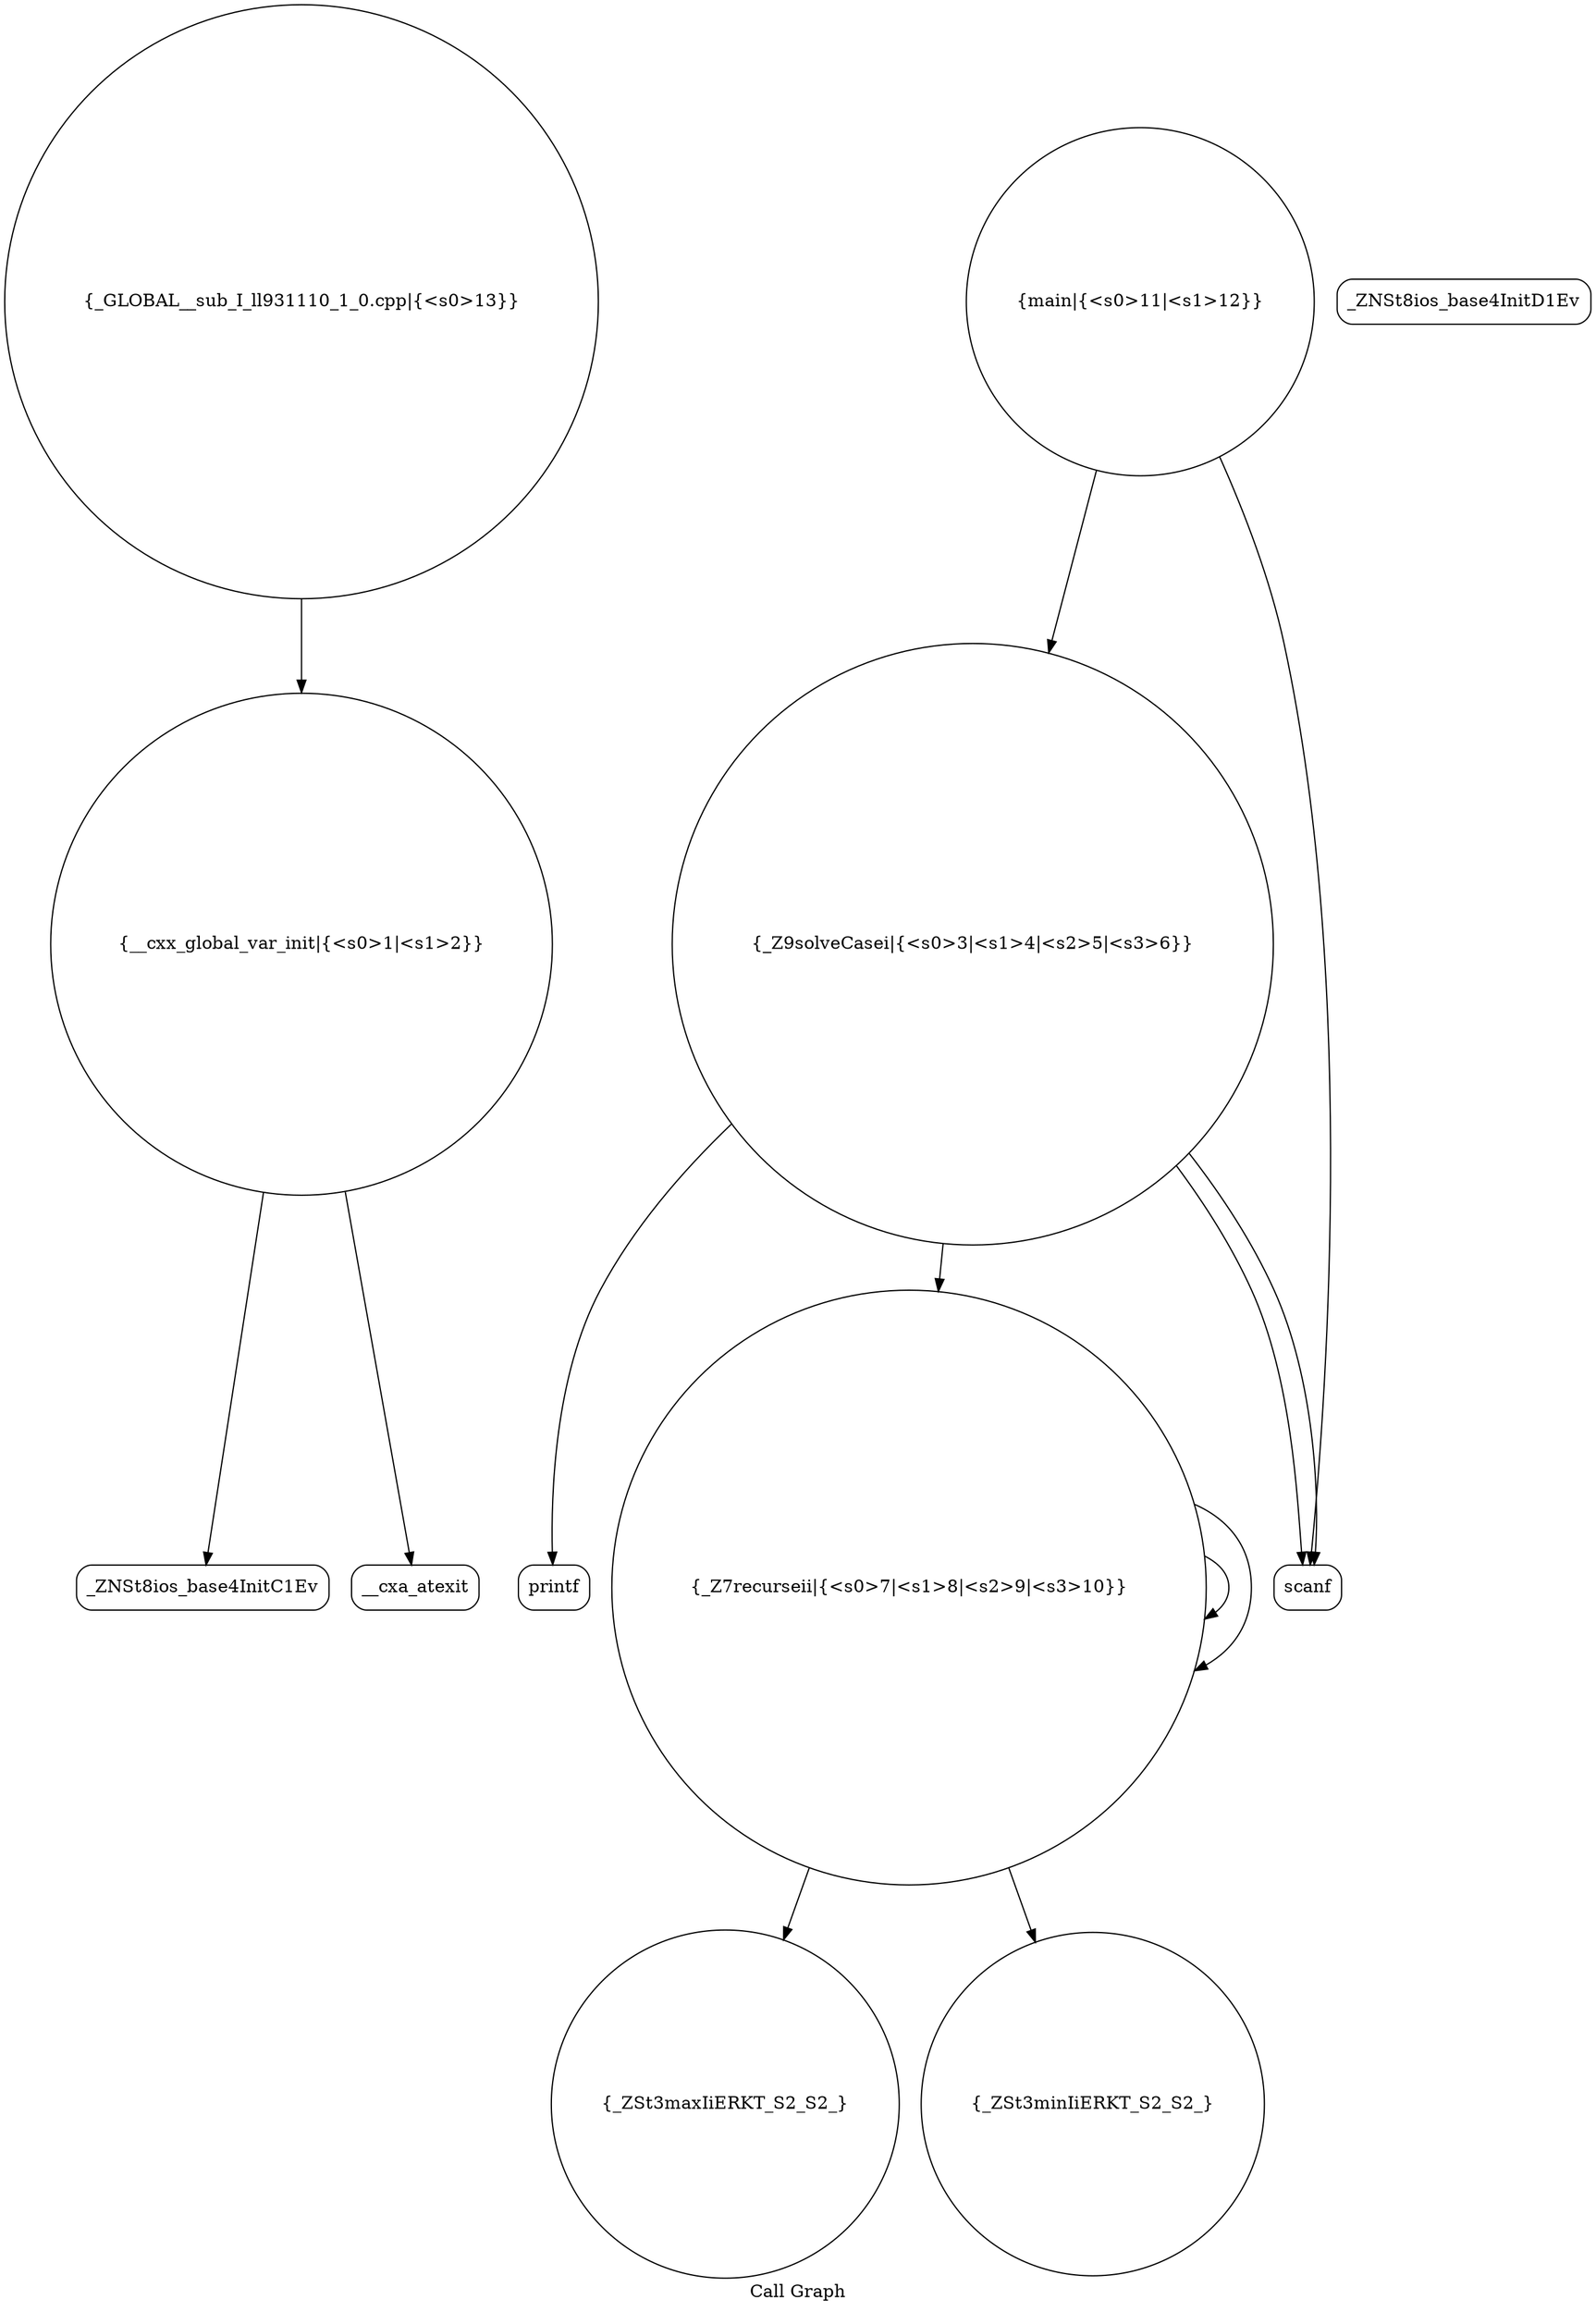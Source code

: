 digraph "Call Graph" {
	label="Call Graph";

	Node0x55e0045ec160 [shape=record,shape=circle,label="{__cxx_global_var_init|{<s0>1|<s1>2}}"];
	Node0x55e0045ec160:s0 -> Node0x55e0045ec5f0[color=black];
	Node0x55e0045ec160:s1 -> Node0x55e0045ec6f0[color=black];
	Node0x55e0045ec8f0 [shape=record,shape=Mrecord,label="{printf}"];
	Node0x55e0045ec670 [shape=record,shape=Mrecord,label="{_ZNSt8ios_base4InitD1Ev}"];
	Node0x55e0045ec9f0 [shape=record,shape=circle,label="{_ZSt3maxIiERKT_S2_S2_}"];
	Node0x55e0045ec770 [shape=record,shape=circle,label="{_Z9solveCasei|{<s0>3|<s1>4|<s2>5|<s3>6}}"];
	Node0x55e0045ec770:s0 -> Node0x55e0045ec7f0[color=black];
	Node0x55e0045ec770:s1 -> Node0x55e0045ec7f0[color=black];
	Node0x55e0045ec770:s2 -> Node0x55e0045ec870[color=black];
	Node0x55e0045ec770:s3 -> Node0x55e0045ec8f0[color=black];
	Node0x55e0045ecaf0 [shape=record,shape=circle,label="{_GLOBAL__sub_I_ll931110_1_0.cpp|{<s0>13}}"];
	Node0x55e0045ecaf0:s0 -> Node0x55e0045ec160[color=black];
	Node0x55e0045ec870 [shape=record,shape=circle,label="{_Z7recurseii|{<s0>7|<s1>8|<s2>9|<s3>10}}"];
	Node0x55e0045ec870:s0 -> Node0x55e0045ec9f0[color=black];
	Node0x55e0045ec870:s1 -> Node0x55e0045eca70[color=black];
	Node0x55e0045ec870:s2 -> Node0x55e0045ec870[color=black];
	Node0x55e0045ec870:s3 -> Node0x55e0045ec870[color=black];
	Node0x55e0045ec5f0 [shape=record,shape=Mrecord,label="{_ZNSt8ios_base4InitC1Ev}"];
	Node0x55e0045ec970 [shape=record,shape=circle,label="{main|{<s0>11|<s1>12}}"];
	Node0x55e0045ec970:s0 -> Node0x55e0045ec7f0[color=black];
	Node0x55e0045ec970:s1 -> Node0x55e0045ec770[color=black];
	Node0x55e0045ec6f0 [shape=record,shape=Mrecord,label="{__cxa_atexit}"];
	Node0x55e0045eca70 [shape=record,shape=circle,label="{_ZSt3minIiERKT_S2_S2_}"];
	Node0x55e0045ec7f0 [shape=record,shape=Mrecord,label="{scanf}"];
}

